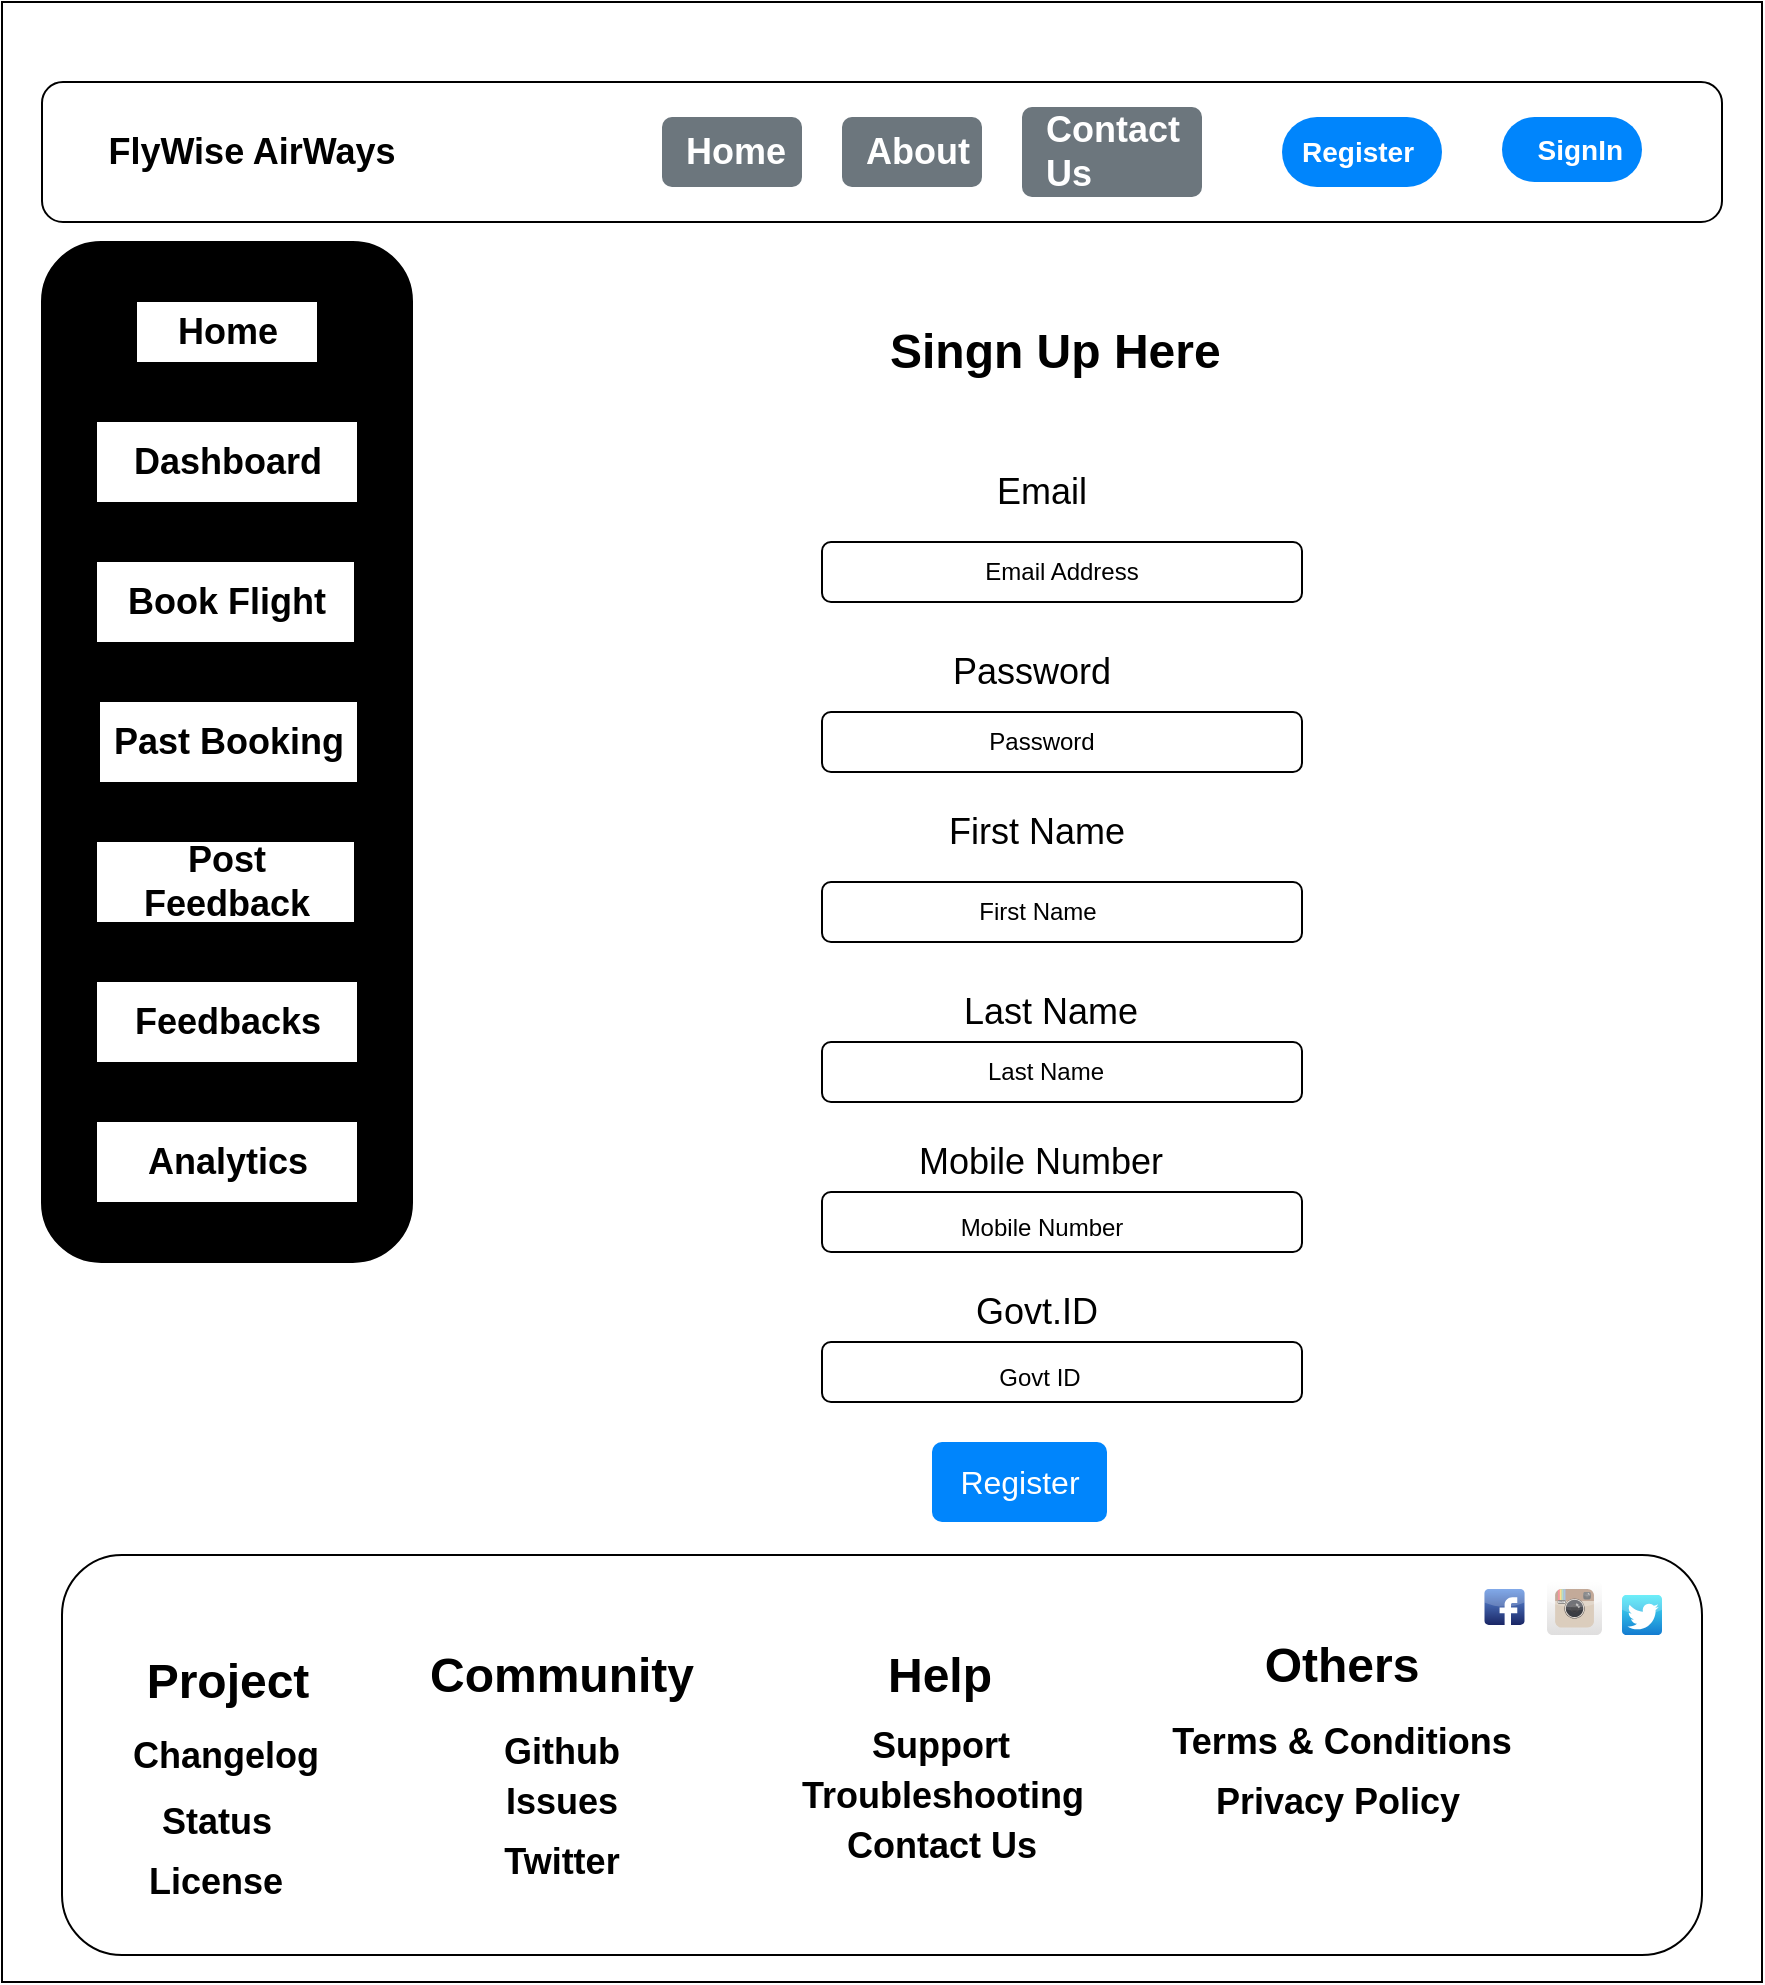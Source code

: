 <mxfile version="24.2.5" type="device">
  <diagram name="Page-1" id="c9db0220-8083-56f3-ca83-edcdcd058819">
    <mxGraphModel dx="1723" dy="818" grid="1" gridSize="10" guides="1" tooltips="1" connect="1" arrows="1" fold="1" page="1" pageScale="1.5" pageWidth="826" pageHeight="1169" background="none" math="0" shadow="0">
      <root>
        <mxCell id="0" style=";html=1;" />
        <mxCell id="1" style=";html=1;" parent="0" />
        <mxCell id="98pc_0TysFxwIg0c6hxw-2" style="edgeStyle=orthogonalEdgeStyle;rounded=0;orthogonalLoop=1;jettySize=auto;html=1;exitX=0.5;exitY=1;exitDx=0;exitDy=0;" edge="1" parent="1">
          <mxGeometry relative="1" as="geometry">
            <mxPoint x="490" y="870" as="sourcePoint" />
            <mxPoint x="490" y="870" as="targetPoint" />
          </mxGeometry>
        </mxCell>
        <mxCell id="98pc_0TysFxwIg0c6hxw-3" value="" style="rounded=0;whiteSpace=wrap;html=1;" vertex="1" parent="1">
          <mxGeometry x="160" width="880" height="990" as="geometry" />
        </mxCell>
        <mxCell id="98pc_0TysFxwIg0c6hxw-4" value="" style="rounded=1;whiteSpace=wrap;html=1;" vertex="1" parent="1">
          <mxGeometry x="180" y="40" width="840" height="70" as="geometry" />
        </mxCell>
        <mxCell id="98pc_0TysFxwIg0c6hxw-5" value="&lt;font style=&quot;font-size: 18px;&quot;&gt;&lt;b&gt;FlyWise AirWays&lt;/b&gt;&lt;/font&gt;" style="text;html=1;align=center;verticalAlign=middle;whiteSpace=wrap;rounded=0;" vertex="1" parent="1">
          <mxGeometry x="180" y="60" width="210" height="30" as="geometry" />
        </mxCell>
        <mxCell id="98pc_0TysFxwIg0c6hxw-6" value="Home" style="html=1;shadow=0;dashed=0;shape=mxgraph.bootstrap.rrect;rSize=5;strokeColor=none;strokeWidth=1;fillColor=#6C767D;fontColor=#FFFFFF;whiteSpace=wrap;align=left;verticalAlign=middle;spacingLeft=10;fontStyle=1;fontSize=18;" vertex="1" parent="1">
          <mxGeometry x="490" y="57.5" width="70" height="35" as="geometry" />
        </mxCell>
        <mxCell id="98pc_0TysFxwIg0c6hxw-7" value="Abo&lt;span style=&quot;color: rgba(0, 0, 0, 0); font-family: monospace; font-size: 0px; font-weight: 400; text-wrap: nowrap;&quot;&gt;%3CmxGraphModel%3E%3Croot%3E%3CmxCell%20id%3D%220%22%2F%3E%3CmxCell%20id%3D%221%22%20parent%3D%220%22%2F%3E%3CmxCell%20id%3D%222%22%20value%3D%22Home%22%20style%3D%22html%3D1%3Bshadow%3D0%3Bdashed%3D0%3Bshape%3Dmxgraph.bootstrap.rrect%3BrSize%3D5%3BstrokeColor%3Dnone%3BstrokeWidth%3D1%3BfillColor%3D%236C767D%3BfontColor%3D%23FFFFFF%3BwhiteSpace%3Dwrap%3Balign%3Dleft%3BverticalAlign%3Dmiddle%3BspacingLeft%3D10%3BfontStyle%3D1%3BfontSize%3D18%3B%22%20vertex%3D%221%22%20parent%3D%221%22%3E%3CmxGeometry%20x%3D%22430%22%20y%3D%2275%22%20width%3D%2270%22%20height%3D%2235%22%20as%3D%22geometry%22%2F%3E%3C%2FmxCell%3E%3C%2Froot%3E%3C%2FmxGraphModel%3E&lt;/span&gt;&lt;span style=&quot;color: rgba(0, 0, 0, 0); font-family: monospace; font-size: 0px; font-weight: 400; text-wrap: nowrap;&quot;&gt;%3CmxGraphModel%3E%3Croot%3E%3CmxCell%20id%3D%220%22%2F%3E%3CmxCell%20id%3D%221%22%20parent%3D%220%22%2F%3E%3CmxCell%20id%3D%222%22%20value%3D%22Home%22%20style%3D%22html%3D1%3Bshadow%3D0%3Bdashed%3D0%3Bshape%3Dmxgraph.bootstrap.rrect%3BrSize%3D5%3BstrokeColor%3Dnone%3BstrokeWidth%3D1%3BfillColor%3D%236C767D%3BfontColor%3D%23FFFFFF%3BwhiteSpace%3Dwrap%3Balign%3Dleft%3BverticalAlign%3Dmiddle%3BspacingLeft%3D10%3BfontStyle%3D1%3BfontSize%3D18%3B%22%20vertex%3D%221%22%20parent%3D%221%22%3E%3CmxGeometry%20x%3D%22430%22%20y%3D%2275%22%20width%3D%2270%22%20height%3D%2235%22%20as%3D%22geometry%22%2F%3E%3C%2FmxCell%3E%3C%2Froot%3E%3C%2FmxGraphModel%3E&lt;/span&gt;ut&amp;nbsp;&amp;nbsp;" style="html=1;shadow=0;dashed=0;shape=mxgraph.bootstrap.rrect;rSize=5;strokeColor=none;strokeWidth=1;fillColor=#6C767D;fontColor=#FFFFFF;whiteSpace=wrap;align=left;verticalAlign=middle;spacingLeft=10;fontStyle=1;fontSize=18;" vertex="1" parent="1">
          <mxGeometry x="580" y="57.5" width="70" height="35" as="geometry" />
        </mxCell>
        <mxCell id="98pc_0TysFxwIg0c6hxw-8" value="Contact Us" style="html=1;shadow=0;dashed=0;shape=mxgraph.bootstrap.rrect;rSize=5;strokeColor=none;strokeWidth=1;fillColor=#6C767D;fontColor=#FFFFFF;whiteSpace=wrap;align=left;verticalAlign=middle;spacingLeft=10;fontStyle=1;fontSize=18;" vertex="1" parent="1">
          <mxGeometry x="670" y="52.5" width="90" height="45" as="geometry" />
        </mxCell>
        <mxCell id="98pc_0TysFxwIg0c6hxw-9" value="Register" style="rounded=1;whiteSpace=wrap;html=1;arcSize=50;strokeColor=none;strokeWidth=1;fillColor=#0085FC;fontColor=#FFFFFF;whiteSpace=wrap;align=left;verticalAlign=middle;spacingLeft=0;fontStyle=1;fontSize=14;spacing=10;" vertex="1" parent="1">
          <mxGeometry x="800" y="57.5" width="80" height="35" as="geometry" />
        </mxCell>
        <mxCell id="98pc_0TysFxwIg0c6hxw-10" value="&amp;nbsp; SignIn" style="rounded=1;whiteSpace=wrap;html=1;arcSize=50;strokeColor=none;strokeWidth=1;fillColor=#0085FC;fontColor=#FFFFFF;whiteSpace=wrap;align=left;verticalAlign=middle;spacingLeft=0;fontStyle=1;fontSize=14;spacing=10;" vertex="1" parent="1">
          <mxGeometry x="910" y="57.5" width="70" height="32.5" as="geometry" />
        </mxCell>
        <mxCell id="98pc_0TysFxwIg0c6hxw-11" value="" style="rounded=1;whiteSpace=wrap;html=1;fillColor=#000000;arcSize=16;" vertex="1" parent="1">
          <mxGeometry x="180" y="120" width="185" height="510" as="geometry" />
        </mxCell>
        <mxCell id="98pc_0TysFxwIg0c6hxw-12" value="&lt;b&gt;&lt;font style=&quot;font-size: 18px;&quot;&gt;Home&lt;/font&gt;&lt;/b&gt;" style="text;html=1;align=center;verticalAlign=middle;whiteSpace=wrap;rounded=0;fillColor=#FFFFFF;" vertex="1" parent="1">
          <mxGeometry x="227.5" y="150" width="90" height="30" as="geometry" />
        </mxCell>
        <mxCell id="98pc_0TysFxwIg0c6hxw-13" value="&lt;font style=&quot;font-size: 18px;&quot;&gt;&lt;b&gt;Dashboard&lt;/b&gt;&lt;/font&gt;" style="text;html=1;align=center;verticalAlign=middle;whiteSpace=wrap;rounded=0;fillColor=#FFFFFF;" vertex="1" parent="1">
          <mxGeometry x="207.5" y="210" width="130" height="40" as="geometry" />
        </mxCell>
        <mxCell id="98pc_0TysFxwIg0c6hxw-15" value="&lt;b&gt;&lt;font style=&quot;font-size: 18px;&quot;&gt;Book Flight&lt;/font&gt;&lt;/b&gt;" style="text;html=1;align=center;verticalAlign=middle;whiteSpace=wrap;rounded=0;fillColor=#FFFFFF;" vertex="1" parent="1">
          <mxGeometry x="207.5" y="280" width="128.5" height="40" as="geometry" />
        </mxCell>
        <mxCell id="98pc_0TysFxwIg0c6hxw-16" value="&lt;span style=&quot;font-size: 18px;&quot;&gt;&lt;b&gt;Past Booking&lt;/b&gt;&lt;/span&gt;" style="text;html=1;align=center;verticalAlign=middle;whiteSpace=wrap;rounded=0;fillColor=#FFFFFF;" vertex="1" parent="1">
          <mxGeometry x="209" y="350" width="128.5" height="40" as="geometry" />
        </mxCell>
        <mxCell id="98pc_0TysFxwIg0c6hxw-17" value="&lt;span style=&quot;font-size: 18px;&quot;&gt;&lt;b&gt;Post Feedback&lt;/b&gt;&lt;/span&gt;" style="text;html=1;align=center;verticalAlign=middle;whiteSpace=wrap;rounded=0;fillColor=#FFFFFF;" vertex="1" parent="1">
          <mxGeometry x="207.5" y="420" width="128.5" height="40" as="geometry" />
        </mxCell>
        <mxCell id="98pc_0TysFxwIg0c6hxw-18" value="&lt;span style=&quot;font-size: 18px;&quot;&gt;&lt;b&gt;Feedbacks&lt;/b&gt;&lt;/span&gt;" style="text;html=1;align=center;verticalAlign=middle;whiteSpace=wrap;rounded=0;fillColor=#FFFFFF;" vertex="1" parent="1">
          <mxGeometry x="207.5" y="490" width="130" height="40" as="geometry" />
        </mxCell>
        <mxCell id="98pc_0TysFxwIg0c6hxw-19" value="&lt;span style=&quot;font-size: 18px;&quot;&gt;&lt;b&gt;Analytics&lt;/b&gt;&lt;/span&gt;" style="text;html=1;align=center;verticalAlign=middle;whiteSpace=wrap;rounded=0;fillColor=#FFFFFF;" vertex="1" parent="1">
          <mxGeometry x="207.5" y="560" width="130" height="40" as="geometry" />
        </mxCell>
        <mxCell id="98pc_0TysFxwIg0c6hxw-20" value="" style="rounded=1;whiteSpace=wrap;html=1;fillColor=#FFFFFF;" vertex="1" parent="1">
          <mxGeometry x="190" y="776.5" width="820" height="200" as="geometry" />
        </mxCell>
        <mxCell id="98pc_0TysFxwIg0c6hxw-22" value="&lt;font style=&quot;font-size: 24px;&quot;&gt;&lt;b style=&quot;&quot;&gt;Project&lt;/b&gt;&lt;/font&gt;&lt;div&gt;&lt;font size=&quot;3&quot; style=&quot;&quot;&gt;&lt;b&gt;&lt;br&gt;&lt;/b&gt;&lt;/font&gt;&lt;/div&gt;&lt;div&gt;&lt;font style=&quot;font-size: 18px;&quot;&gt;&lt;b&gt;&lt;br&gt;&lt;/b&gt;&lt;/font&gt;&lt;/div&gt;" style="text;html=1;align=center;verticalAlign=middle;whiteSpace=wrap;rounded=0;" vertex="1" parent="1">
          <mxGeometry x="177.5" y="800" width="190" height="120" as="geometry" />
        </mxCell>
        <mxCell id="98pc_0TysFxwIg0c6hxw-23" value="&lt;font style=&quot;font-size: 18px;&quot;&gt;&lt;b&gt;Changelog&lt;/b&gt;&lt;/font&gt;" style="text;html=1;align=center;verticalAlign=middle;whiteSpace=wrap;rounded=0;" vertex="1" parent="1">
          <mxGeometry x="216.75" y="851.5" width="110" height="50" as="geometry" />
        </mxCell>
        <mxCell id="98pc_0TysFxwIg0c6hxw-24" value="&lt;font style=&quot;font-size: 18px;&quot;&gt;&lt;b&gt;Status&lt;/b&gt;&lt;/font&gt;" style="text;html=1;align=center;verticalAlign=middle;whiteSpace=wrap;rounded=0;" vertex="1" parent="1">
          <mxGeometry x="226.5" y="890" width="81" height="40" as="geometry" />
        </mxCell>
        <mxCell id="98pc_0TysFxwIg0c6hxw-25" value="&lt;b&gt;&lt;font style=&quot;font-size: 18px;&quot;&gt;License&lt;/font&gt;&lt;/b&gt;" style="text;html=1;align=center;verticalAlign=middle;whiteSpace=wrap;rounded=0;" vertex="1" parent="1">
          <mxGeometry x="226.5" y="920" width="80" height="40" as="geometry" />
        </mxCell>
        <mxCell id="98pc_0TysFxwIg0c6hxw-26" value="&lt;font style=&quot;font-size: 24px;&quot;&gt;&lt;b style=&quot;&quot;&gt;Community&lt;/b&gt;&lt;/font&gt;" style="text;html=1;align=center;verticalAlign=middle;whiteSpace=wrap;rounded=0;" vertex="1" parent="1">
          <mxGeometry x="410" y="821.5" width="60" height="30" as="geometry" />
        </mxCell>
        <mxCell id="98pc_0TysFxwIg0c6hxw-27" value="&lt;font style=&quot;font-size: 18px;&quot;&gt;&lt;b&gt;Github&lt;/b&gt;&lt;/font&gt;" style="text;html=1;align=center;verticalAlign=middle;whiteSpace=wrap;rounded=0;" vertex="1" parent="1">
          <mxGeometry x="410" y="860" width="60" height="30" as="geometry" />
        </mxCell>
        <mxCell id="98pc_0TysFxwIg0c6hxw-28" value="&lt;font style=&quot;font-size: 18px;&quot;&gt;&lt;b&gt;Issues&lt;/b&gt;&lt;/font&gt;" style="text;html=1;align=center;verticalAlign=middle;whiteSpace=wrap;rounded=0;" vertex="1" parent="1">
          <mxGeometry x="400" y="880" width="80" height="40" as="geometry" />
        </mxCell>
        <mxCell id="98pc_0TysFxwIg0c6hxw-29" value="&lt;span style=&quot;font-size: 18px;&quot;&gt;&lt;b&gt;Twitter&lt;/b&gt;&lt;/span&gt;" style="text;html=1;align=center;verticalAlign=middle;whiteSpace=wrap;rounded=0;" vertex="1" parent="1">
          <mxGeometry x="400" y="910" width="80" height="40" as="geometry" />
        </mxCell>
        <mxCell id="98pc_0TysFxwIg0c6hxw-30" value="&lt;b style=&quot;&quot;&gt;&lt;font style=&quot;font-size: 24px;&quot;&gt;Help&lt;/font&gt;&lt;/b&gt;" style="text;html=1;align=center;verticalAlign=middle;whiteSpace=wrap;rounded=0;" vertex="1" parent="1">
          <mxGeometry x="588.75" y="816.5" width="80" height="40" as="geometry" />
        </mxCell>
        <mxCell id="98pc_0TysFxwIg0c6hxw-31" value="&lt;b style=&quot;&quot;&gt;&lt;font style=&quot;font-size: 18px;&quot;&gt;Support&lt;/font&gt;&lt;/b&gt;" style="text;html=1;align=center;verticalAlign=middle;whiteSpace=wrap;rounded=0;" vertex="1" parent="1">
          <mxGeometry x="587.5" y="851.5" width="82.5" height="40" as="geometry" />
        </mxCell>
        <mxCell id="98pc_0TysFxwIg0c6hxw-32" value="&lt;span style=&quot;font-size: 18px;&quot;&gt;&lt;b&gt;Troubleshooting&lt;/b&gt;&lt;/span&gt;" style="text;html=1;align=center;verticalAlign=middle;whiteSpace=wrap;rounded=0;" vertex="1" parent="1">
          <mxGeometry x="588.75" y="876.5" width="82.5" height="40" as="geometry" />
        </mxCell>
        <mxCell id="98pc_0TysFxwIg0c6hxw-33" value="&lt;span style=&quot;font-size: 18px;&quot;&gt;&lt;b&gt;Contact Us&lt;/b&gt;&lt;/span&gt;" style="text;html=1;align=center;verticalAlign=middle;whiteSpace=wrap;rounded=0;" vertex="1" parent="1">
          <mxGeometry x="560" y="901.5" width="140" height="40" as="geometry" />
        </mxCell>
        <mxCell id="98pc_0TysFxwIg0c6hxw-34" value="&lt;span style=&quot;font-size: 24px;&quot;&gt;&lt;b&gt;Others&lt;/b&gt;&lt;/span&gt;" style="text;html=1;align=center;verticalAlign=middle;whiteSpace=wrap;rounded=0;" vertex="1" parent="1">
          <mxGeometry x="790" y="811.5" width="80" height="40" as="geometry" />
        </mxCell>
        <mxCell id="98pc_0TysFxwIg0c6hxw-35" value="&lt;span style=&quot;font-size: 18px;&quot;&gt;&lt;b&gt;Terms &amp;amp; Conditions&lt;/b&gt;&lt;/span&gt;" style="text;html=1;align=center;verticalAlign=middle;whiteSpace=wrap;rounded=0;" vertex="1" parent="1">
          <mxGeometry x="720" y="850" width="220" height="40" as="geometry" />
        </mxCell>
        <mxCell id="98pc_0TysFxwIg0c6hxw-36" value="&lt;span style=&quot;font-size: 18px;&quot;&gt;&lt;b&gt;Privacy Policy&lt;/b&gt;&lt;/span&gt;" style="text;html=1;align=center;verticalAlign=middle;whiteSpace=wrap;rounded=0;" vertex="1" parent="1">
          <mxGeometry x="755" y="880" width="146.25" height="40" as="geometry" />
        </mxCell>
        <mxCell id="98pc_0TysFxwIg0c6hxw-37" value="" style="dashed=0;outlineConnect=0;html=1;align=center;labelPosition=center;verticalLabelPosition=bottom;verticalAlign=top;shape=mxgraph.webicons.facebook;fillColor=#6294E4;gradientColor=#1A2665" vertex="1" parent="1">
          <mxGeometry x="901.25" y="793.5" width="20" height="18" as="geometry" />
        </mxCell>
        <mxCell id="98pc_0TysFxwIg0c6hxw-38" value="" style="dashed=0;outlineConnect=0;html=1;align=center;labelPosition=center;verticalLabelPosition=bottom;verticalAlign=top;shape=mxgraph.webicons.instagram;gradientColor=#DFDEDE" vertex="1" parent="1">
          <mxGeometry x="932.5" y="789.5" width="27.5" height="27" as="geometry" />
        </mxCell>
        <mxCell id="98pc_0TysFxwIg0c6hxw-39" value="" style="dashed=0;outlineConnect=0;html=1;align=center;labelPosition=center;verticalLabelPosition=bottom;verticalAlign=top;shape=mxgraph.webicons.twitter;fillColor=#49EAF7;gradientColor=#137BD0" vertex="1" parent="1">
          <mxGeometry x="970" y="796.5" width="20" height="20" as="geometry" />
        </mxCell>
        <mxCell id="98pc_0TysFxwIg0c6hxw-40" value="&lt;font style=&quot;font-size: 24px;&quot;&gt;&lt;b&gt;Singn Up Here&amp;nbsp;&lt;/b&gt;&lt;/font&gt;" style="text;html=1;align=center;verticalAlign=middle;whiteSpace=wrap;rounded=0;" vertex="1" parent="1">
          <mxGeometry x="600" y="150" width="180" height="50" as="geometry" />
        </mxCell>
        <mxCell id="98pc_0TysFxwIg0c6hxw-41" value="&lt;span style=&quot;font-size: 18px;&quot;&gt;Email&lt;/span&gt;" style="text;html=1;align=center;verticalAlign=middle;whiteSpace=wrap;rounded=0;" vertex="1" parent="1">
          <mxGeometry x="650" y="230" width="60" height="30" as="geometry" />
        </mxCell>
        <mxCell id="98pc_0TysFxwIg0c6hxw-42" value="" style="rounded=1;whiteSpace=wrap;html=1;" vertex="1" parent="1">
          <mxGeometry x="570" y="270" width="240" height="30" as="geometry" />
        </mxCell>
        <mxCell id="98pc_0TysFxwIg0c6hxw-43" value="Email Address" style="text;html=1;align=center;verticalAlign=middle;whiteSpace=wrap;rounded=0;" vertex="1" parent="1">
          <mxGeometry x="625" y="270" width="130" height="30" as="geometry" />
        </mxCell>
        <mxCell id="98pc_0TysFxwIg0c6hxw-44" value="&lt;span style=&quot;font-size: 18px;&quot;&gt;P&lt;/span&gt;&lt;span style=&quot;color: rgba(0, 0, 0, 0); font-family: monospace; font-size: 0px; text-align: start; text-wrap: nowrap;&quot;&gt;%3CmxGraphModel%3E%3Croot%3E%3CmxCell%20id%3D%220%22%2F%3E%3CmxCell%20id%3D%221%22%20parent%3D%220%22%2F%3E%3CmxCell%20id%3D%222%22%20value%3D%22Email%20Address%22%20style%3D%22text%3Bhtml%3D1%3Balign%3Dcenter%3BverticalAlign%3Dmiddle%3BwhiteSpace%3Dwrap%3Brounded%3D0%3B%22%20vertex%3D%221%22%20parent%3D%221%22%3E%3CmxGeometry%20x%3D%22625%22%20y%3D%22270%22%20width%3D%22130%22%20height%3D%2230%22%20as%3D%22geometry%22%2F%3E%3C%2FmxCell%3E%3C%2Froot%3E%3C%2FmxGraphModel%3E&lt;/span&gt;&lt;span style=&quot;font-size: 18px;&quot;&gt;assword&lt;/span&gt;" style="text;html=1;align=center;verticalAlign=middle;whiteSpace=wrap;rounded=0;" vertex="1" parent="1">
          <mxGeometry x="645" y="320" width="60" height="30" as="geometry" />
        </mxCell>
        <mxCell id="98pc_0TysFxwIg0c6hxw-45" value="" style="rounded=1;whiteSpace=wrap;html=1;" vertex="1" parent="1">
          <mxGeometry x="570" y="355" width="240" height="30" as="geometry" />
        </mxCell>
        <mxCell id="98pc_0TysFxwIg0c6hxw-46" value="Password" style="text;html=1;align=center;verticalAlign=middle;whiteSpace=wrap;rounded=0;" vertex="1" parent="1">
          <mxGeometry x="615" y="352.5" width="130" height="35" as="geometry" />
        </mxCell>
        <mxCell id="98pc_0TysFxwIg0c6hxw-47" value="&lt;span style=&quot;font-size: 18px;&quot;&gt;First Name&lt;/span&gt;" style="text;html=1;align=center;verticalAlign=middle;whiteSpace=wrap;rounded=0;" vertex="1" parent="1">
          <mxGeometry x="615" y="400" width="125" height="30" as="geometry" />
        </mxCell>
        <mxCell id="98pc_0TysFxwIg0c6hxw-48" value="" style="rounded=1;whiteSpace=wrap;html=1;" vertex="1" parent="1">
          <mxGeometry x="570" y="440" width="240" height="30" as="geometry" />
        </mxCell>
        <mxCell id="98pc_0TysFxwIg0c6hxw-49" value="First Name" style="text;html=1;align=center;verticalAlign=middle;whiteSpace=wrap;rounded=0;" vertex="1" parent="1">
          <mxGeometry x="612.5" y="437.5" width="130" height="35" as="geometry" />
        </mxCell>
        <mxCell id="98pc_0TysFxwIg0c6hxw-50" value="&lt;span style=&quot;font-size: 18px;&quot;&gt;Last Name&lt;/span&gt;" style="text;html=1;align=center;verticalAlign=middle;whiteSpace=wrap;rounded=0;" vertex="1" parent="1">
          <mxGeometry x="621.87" y="490" width="125" height="30" as="geometry" />
        </mxCell>
        <mxCell id="98pc_0TysFxwIg0c6hxw-51" value="" style="rounded=1;whiteSpace=wrap;html=1;" vertex="1" parent="1">
          <mxGeometry x="570" y="520" width="240" height="30" as="geometry" />
        </mxCell>
        <mxCell id="98pc_0TysFxwIg0c6hxw-52" value="Last Name" style="text;html=1;align=center;verticalAlign=middle;whiteSpace=wrap;rounded=0;" vertex="1" parent="1">
          <mxGeometry x="616.87" y="517.5" width="130" height="35" as="geometry" />
        </mxCell>
        <mxCell id="98pc_0TysFxwIg0c6hxw-53" value="&lt;span style=&quot;font-size: 18px;&quot;&gt;Mobile Number&lt;/span&gt;" style="text;html=1;align=center;verticalAlign=middle;whiteSpace=wrap;rounded=0;" vertex="1" parent="1">
          <mxGeometry x="616.87" y="565" width="125" height="30" as="geometry" />
        </mxCell>
        <mxCell id="98pc_0TysFxwIg0c6hxw-55" value="" style="rounded=1;whiteSpace=wrap;html=1;" vertex="1" parent="1">
          <mxGeometry x="570" y="595" width="240" height="30" as="geometry" />
        </mxCell>
        <mxCell id="98pc_0TysFxwIg0c6hxw-56" value="Mobile Number" style="text;html=1;align=center;verticalAlign=middle;whiteSpace=wrap;rounded=0;" vertex="1" parent="1">
          <mxGeometry x="615" y="595" width="130" height="35" as="geometry" />
        </mxCell>
        <mxCell id="98pc_0TysFxwIg0c6hxw-58" value="Register" style="html=1;shadow=0;dashed=0;shape=mxgraph.bootstrap.rrect;rSize=5;strokeColor=none;strokeWidth=1;fillColor=#0085FC;fontColor=#FFFFFF;whiteSpace=wrap;align=center;verticalAlign=middle;spacingLeft=0;fontStyle=0;fontSize=16;spacing=5;" vertex="1" parent="1">
          <mxGeometry x="625" y="720" width="87.5" height="40" as="geometry" />
        </mxCell>
        <mxCell id="98pc_0TysFxwIg0c6hxw-59" value="&lt;span style=&quot;font-size: 18px;&quot;&gt;Govt.ID&lt;/span&gt;" style="text;html=1;align=center;verticalAlign=middle;whiteSpace=wrap;rounded=0;" vertex="1" parent="1">
          <mxGeometry x="615" y="640" width="125" height="30" as="geometry" />
        </mxCell>
        <mxCell id="98pc_0TysFxwIg0c6hxw-60" value="" style="rounded=1;whiteSpace=wrap;html=1;" vertex="1" parent="1">
          <mxGeometry x="570" y="670" width="240" height="30" as="geometry" />
        </mxCell>
        <mxCell id="98pc_0TysFxwIg0c6hxw-61" value="Govt ID" style="text;html=1;align=center;verticalAlign=middle;whiteSpace=wrap;rounded=0;" vertex="1" parent="1">
          <mxGeometry x="614.37" y="670" width="130" height="35" as="geometry" />
        </mxCell>
      </root>
    </mxGraphModel>
  </diagram>
</mxfile>
